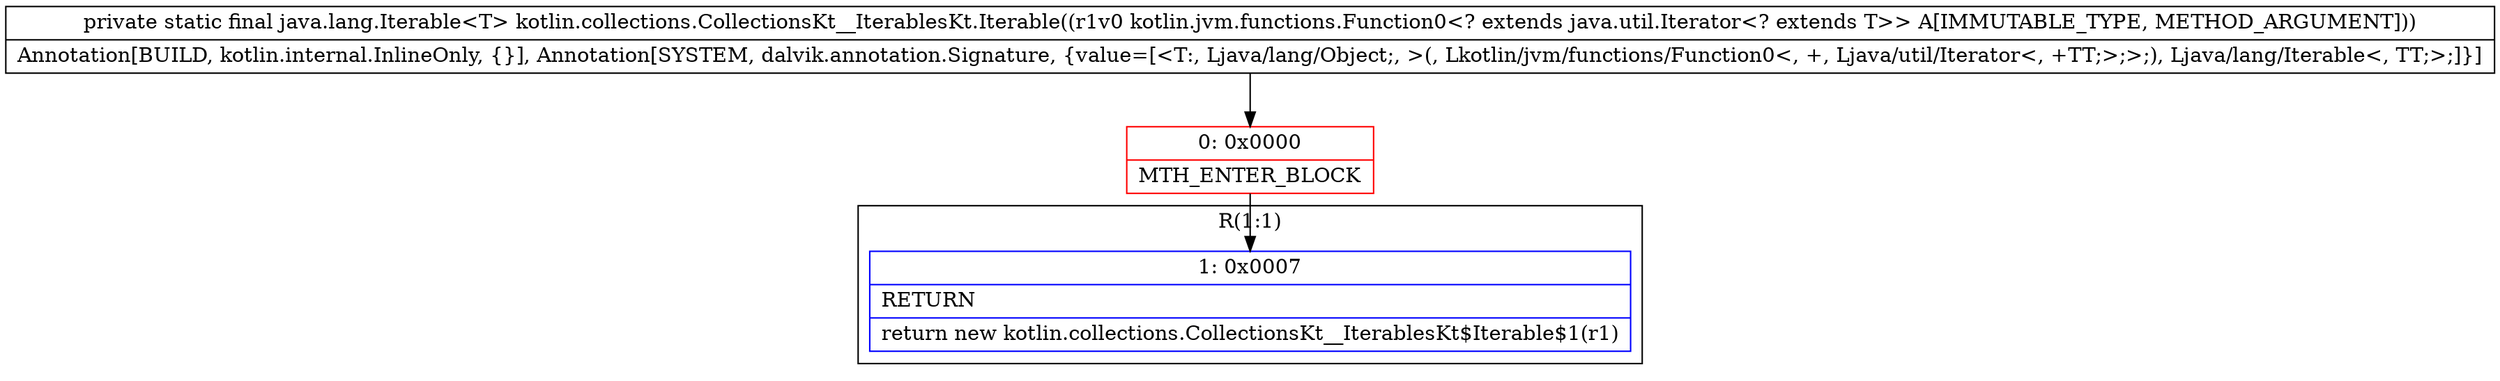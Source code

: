 digraph "CFG forkotlin.collections.CollectionsKt__IterablesKt.Iterable(Lkotlin\/jvm\/functions\/Function0;)Ljava\/lang\/Iterable;" {
subgraph cluster_Region_1913319606 {
label = "R(1:1)";
node [shape=record,color=blue];
Node_1 [shape=record,label="{1\:\ 0x0007|RETURN\l|return new kotlin.collections.CollectionsKt__IterablesKt$Iterable$1(r1)\l}"];
}
Node_0 [shape=record,color=red,label="{0\:\ 0x0000|MTH_ENTER_BLOCK\l}"];
MethodNode[shape=record,label="{private static final java.lang.Iterable\<T\> kotlin.collections.CollectionsKt__IterablesKt.Iterable((r1v0 kotlin.jvm.functions.Function0\<? extends java.util.Iterator\<? extends T\>\> A[IMMUTABLE_TYPE, METHOD_ARGUMENT]))  | Annotation[BUILD, kotlin.internal.InlineOnly, \{\}], Annotation[SYSTEM, dalvik.annotation.Signature, \{value=[\<T:, Ljava\/lang\/Object;, \>(, Lkotlin\/jvm\/functions\/Function0\<, +, Ljava\/util\/Iterator\<, +TT;\>;\>;), Ljava\/lang\/Iterable\<, TT;\>;]\}]\l}"];
MethodNode -> Node_0;
Node_0 -> Node_1;
}

